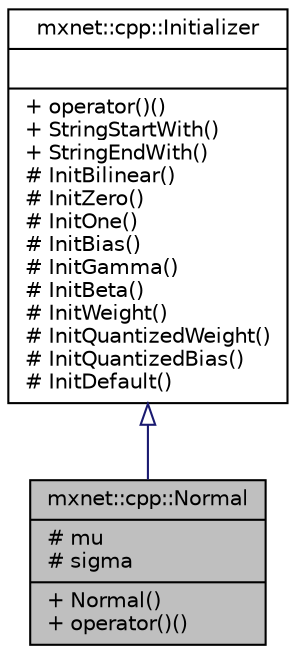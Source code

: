 digraph "mxnet::cpp::Normal"
{
  edge [fontname="Helvetica",fontsize="10",labelfontname="Helvetica",labelfontsize="10"];
  node [fontname="Helvetica",fontsize="10",shape=record];
  Node1 [label="{mxnet::cpp::Normal\n|# mu\l# sigma\l|+ Normal()\l+ operator()()\l}",height=0.2,width=0.4,color="black", fillcolor="grey75", style="filled", fontcolor="black"];
  Node2 -> Node1 [dir="back",color="midnightblue",fontsize="10",style="solid",arrowtail="onormal",fontname="Helvetica"];
  Node2 [label="{mxnet::cpp::Initializer\n||+ operator()()\l+ StringStartWith()\l+ StringEndWith()\l# InitBilinear()\l# InitZero()\l# InitOne()\l# InitBias()\l# InitGamma()\l# InitBeta()\l# InitWeight()\l# InitQuantizedWeight()\l# InitQuantizedBias()\l# InitDefault()\l}",height=0.2,width=0.4,color="black", fillcolor="white", style="filled",URL="$classmxnet_1_1cpp_1_1Initializer.html"];
}
